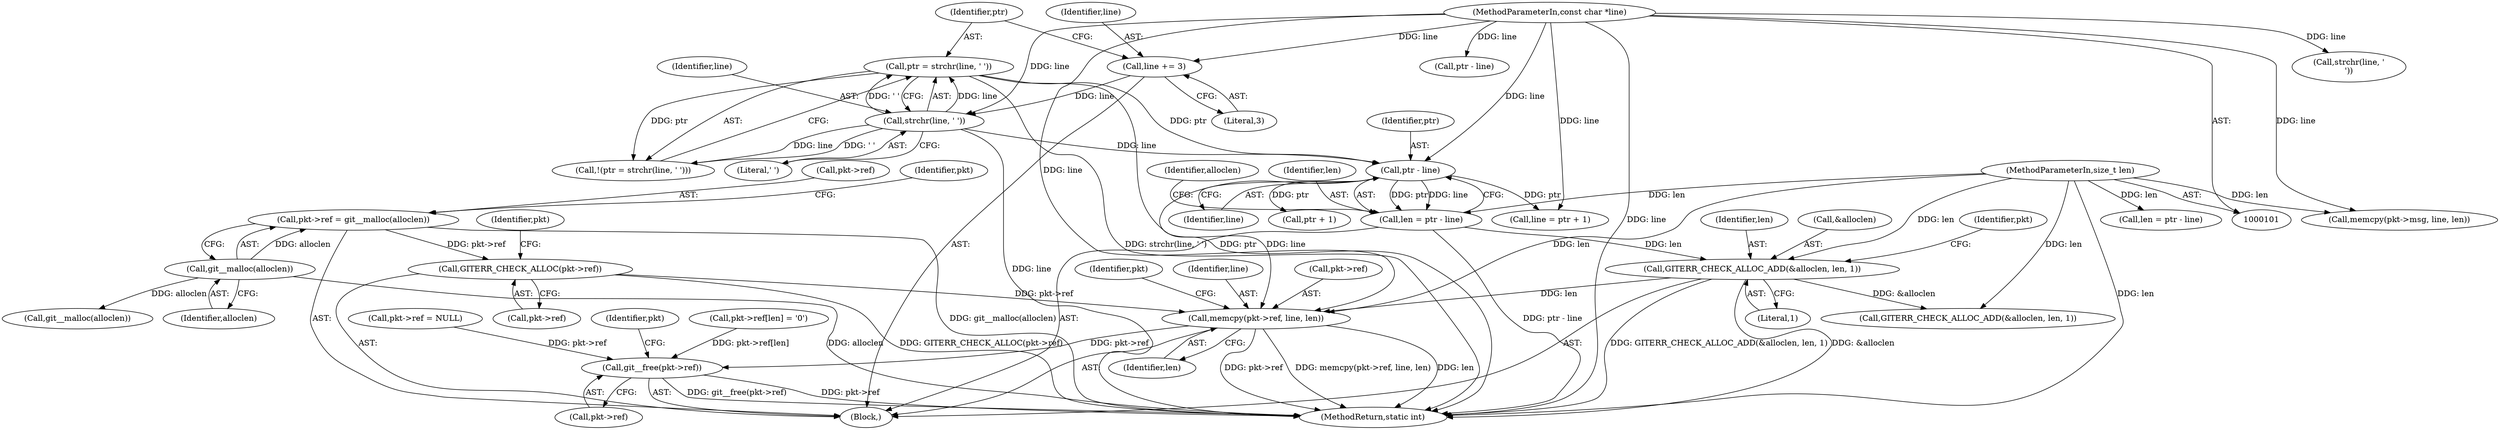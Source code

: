 digraph "0_libgit2_1f9a8510e1d2f20ed7334eeeddb92c4dd8e7c649@API" {
"1000158" [label="(Call,memcpy(pkt->ref, line, len))"];
"1000154" [label="(Call,GITERR_CHECK_ALLOC(pkt->ref))"];
"1000148" [label="(Call,pkt->ref = git__malloc(alloclen))"];
"1000152" [label="(Call,git__malloc(alloclen))"];
"1000140" [label="(Call,ptr - line)"];
"1000132" [label="(Call,ptr = strchr(line, ' '))"];
"1000134" [label="(Call,strchr(line, ' '))"];
"1000127" [label="(Call,line += 3)"];
"1000103" [label="(MethodParameterIn,const char *line)"];
"1000143" [label="(Call,GITERR_CHECK_ALLOC_ADD(&alloclen, len, 1))"];
"1000138" [label="(Call,len = ptr - line)"];
"1000104" [label="(MethodParameterIn,size_t len)"];
"1000229" [label="(Call,git__free(pkt->ref))"];
"1000136" [label="(Literal,' ')"];
"1000150" [label="(Identifier,pkt)"];
"1000162" [label="(Identifier,line)"];
"1000180" [label="(Call,strchr(line, '\n'))"];
"1000104" [label="(MethodParameterIn,size_t len)"];
"1000105" [label="(Block,)"];
"1000145" [label="(Identifier,alloclen)"];
"1000153" [label="(Identifier,alloclen)"];
"1000171" [label="(Call,line = ptr + 1)"];
"1000135" [label="(Identifier,line)"];
"1000159" [label="(Call,pkt->ref)"];
"1000229" [label="(Call,git__free(pkt->ref))"];
"1000143" [label="(Call,GITERR_CHECK_ALLOC_ADD(&alloclen, len, 1))"];
"1000198" [label="(Call,git__malloc(alloclen))"];
"1000163" [label="(Identifier,len)"];
"1000133" [label="(Identifier,ptr)"];
"1000167" [label="(Identifier,pkt)"];
"1000164" [label="(Call,pkt->ref[len] = '\0')"];
"1000154" [label="(Call,GITERR_CHECK_ALLOC(pkt->ref))"];
"1000103" [label="(MethodParameterIn,const char *line)"];
"1000158" [label="(Call,memcpy(pkt->ref, line, len))"];
"1000134" [label="(Call,strchr(line, ' '))"];
"1000138" [label="(Call,len = ptr - line)"];
"1000189" [label="(Call,GITERR_CHECK_ALLOC_ADD(&alloclen, len, 1))"];
"1000129" [label="(Literal,3)"];
"1000155" [label="(Call,pkt->ref)"];
"1000127" [label="(Call,line += 3)"];
"1000147" [label="(Literal,1)"];
"1000148" [label="(Call,pkt->ref = git__malloc(alloclen))"];
"1000186" [label="(Call,ptr - line)"];
"1000131" [label="(Call,!(ptr = strchr(line, ' ')))"];
"1000146" [label="(Identifier,len)"];
"1000139" [label="(Identifier,len)"];
"1000128" [label="(Identifier,line)"];
"1000117" [label="(Call,pkt->ref = NULL)"];
"1000238" [label="(MethodReturn,static int)"];
"1000140" [label="(Call,ptr - line)"];
"1000160" [label="(Identifier,pkt)"];
"1000142" [label="(Identifier,line)"];
"1000149" [label="(Call,pkt->ref)"];
"1000173" [label="(Call,ptr + 1)"];
"1000184" [label="(Call,len = ptr - line)"];
"1000156" [label="(Identifier,pkt)"];
"1000141" [label="(Identifier,ptr)"];
"1000144" [label="(Call,&alloclen)"];
"1000230" [label="(Call,pkt->ref)"];
"1000204" [label="(Call,memcpy(pkt->msg, line, len))"];
"1000152" [label="(Call,git__malloc(alloclen))"];
"1000132" [label="(Call,ptr = strchr(line, ' '))"];
"1000234" [label="(Identifier,pkt)"];
"1000158" -> "1000105"  [label="AST: "];
"1000158" -> "1000163"  [label="CFG: "];
"1000159" -> "1000158"  [label="AST: "];
"1000162" -> "1000158"  [label="AST: "];
"1000163" -> "1000158"  [label="AST: "];
"1000167" -> "1000158"  [label="CFG: "];
"1000158" -> "1000238"  [label="DDG: len"];
"1000158" -> "1000238"  [label="DDG: pkt->ref"];
"1000158" -> "1000238"  [label="DDG: memcpy(pkt->ref, line, len)"];
"1000154" -> "1000158"  [label="DDG: pkt->ref"];
"1000140" -> "1000158"  [label="DDG: line"];
"1000103" -> "1000158"  [label="DDG: line"];
"1000143" -> "1000158"  [label="DDG: len"];
"1000104" -> "1000158"  [label="DDG: len"];
"1000158" -> "1000229"  [label="DDG: pkt->ref"];
"1000154" -> "1000105"  [label="AST: "];
"1000154" -> "1000155"  [label="CFG: "];
"1000155" -> "1000154"  [label="AST: "];
"1000160" -> "1000154"  [label="CFG: "];
"1000154" -> "1000238"  [label="DDG: GITERR_CHECK_ALLOC(pkt->ref)"];
"1000148" -> "1000154"  [label="DDG: pkt->ref"];
"1000148" -> "1000105"  [label="AST: "];
"1000148" -> "1000152"  [label="CFG: "];
"1000149" -> "1000148"  [label="AST: "];
"1000152" -> "1000148"  [label="AST: "];
"1000156" -> "1000148"  [label="CFG: "];
"1000148" -> "1000238"  [label="DDG: git__malloc(alloclen)"];
"1000152" -> "1000148"  [label="DDG: alloclen"];
"1000152" -> "1000153"  [label="CFG: "];
"1000153" -> "1000152"  [label="AST: "];
"1000152" -> "1000238"  [label="DDG: alloclen"];
"1000152" -> "1000198"  [label="DDG: alloclen"];
"1000140" -> "1000138"  [label="AST: "];
"1000140" -> "1000142"  [label="CFG: "];
"1000141" -> "1000140"  [label="AST: "];
"1000142" -> "1000140"  [label="AST: "];
"1000138" -> "1000140"  [label="CFG: "];
"1000140" -> "1000138"  [label="DDG: ptr"];
"1000140" -> "1000138"  [label="DDG: line"];
"1000132" -> "1000140"  [label="DDG: ptr"];
"1000134" -> "1000140"  [label="DDG: line"];
"1000103" -> "1000140"  [label="DDG: line"];
"1000140" -> "1000171"  [label="DDG: ptr"];
"1000140" -> "1000173"  [label="DDG: ptr"];
"1000132" -> "1000131"  [label="AST: "];
"1000132" -> "1000134"  [label="CFG: "];
"1000133" -> "1000132"  [label="AST: "];
"1000134" -> "1000132"  [label="AST: "];
"1000131" -> "1000132"  [label="CFG: "];
"1000132" -> "1000238"  [label="DDG: strchr(line, ' ')"];
"1000132" -> "1000238"  [label="DDG: ptr"];
"1000132" -> "1000131"  [label="DDG: ptr"];
"1000134" -> "1000132"  [label="DDG: line"];
"1000134" -> "1000132"  [label="DDG: ' '"];
"1000134" -> "1000136"  [label="CFG: "];
"1000135" -> "1000134"  [label="AST: "];
"1000136" -> "1000134"  [label="AST: "];
"1000134" -> "1000238"  [label="DDG: line"];
"1000134" -> "1000131"  [label="DDG: line"];
"1000134" -> "1000131"  [label="DDG: ' '"];
"1000127" -> "1000134"  [label="DDG: line"];
"1000103" -> "1000134"  [label="DDG: line"];
"1000127" -> "1000105"  [label="AST: "];
"1000127" -> "1000129"  [label="CFG: "];
"1000128" -> "1000127"  [label="AST: "];
"1000129" -> "1000127"  [label="AST: "];
"1000133" -> "1000127"  [label="CFG: "];
"1000103" -> "1000127"  [label="DDG: line"];
"1000103" -> "1000101"  [label="AST: "];
"1000103" -> "1000238"  [label="DDG: line"];
"1000103" -> "1000171"  [label="DDG: line"];
"1000103" -> "1000180"  [label="DDG: line"];
"1000103" -> "1000186"  [label="DDG: line"];
"1000103" -> "1000204"  [label="DDG: line"];
"1000143" -> "1000105"  [label="AST: "];
"1000143" -> "1000147"  [label="CFG: "];
"1000144" -> "1000143"  [label="AST: "];
"1000146" -> "1000143"  [label="AST: "];
"1000147" -> "1000143"  [label="AST: "];
"1000150" -> "1000143"  [label="CFG: "];
"1000143" -> "1000238"  [label="DDG: &alloclen"];
"1000143" -> "1000238"  [label="DDG: GITERR_CHECK_ALLOC_ADD(&alloclen, len, 1)"];
"1000138" -> "1000143"  [label="DDG: len"];
"1000104" -> "1000143"  [label="DDG: len"];
"1000143" -> "1000189"  [label="DDG: &alloclen"];
"1000138" -> "1000105"  [label="AST: "];
"1000139" -> "1000138"  [label="AST: "];
"1000145" -> "1000138"  [label="CFG: "];
"1000138" -> "1000238"  [label="DDG: ptr - line"];
"1000104" -> "1000138"  [label="DDG: len"];
"1000104" -> "1000101"  [label="AST: "];
"1000104" -> "1000238"  [label="DDG: len"];
"1000104" -> "1000184"  [label="DDG: len"];
"1000104" -> "1000189"  [label="DDG: len"];
"1000104" -> "1000204"  [label="DDG: len"];
"1000229" -> "1000105"  [label="AST: "];
"1000229" -> "1000230"  [label="CFG: "];
"1000230" -> "1000229"  [label="AST: "];
"1000234" -> "1000229"  [label="CFG: "];
"1000229" -> "1000238"  [label="DDG: git__free(pkt->ref)"];
"1000229" -> "1000238"  [label="DDG: pkt->ref"];
"1000117" -> "1000229"  [label="DDG: pkt->ref"];
"1000164" -> "1000229"  [label="DDG: pkt->ref[len]"];
}
